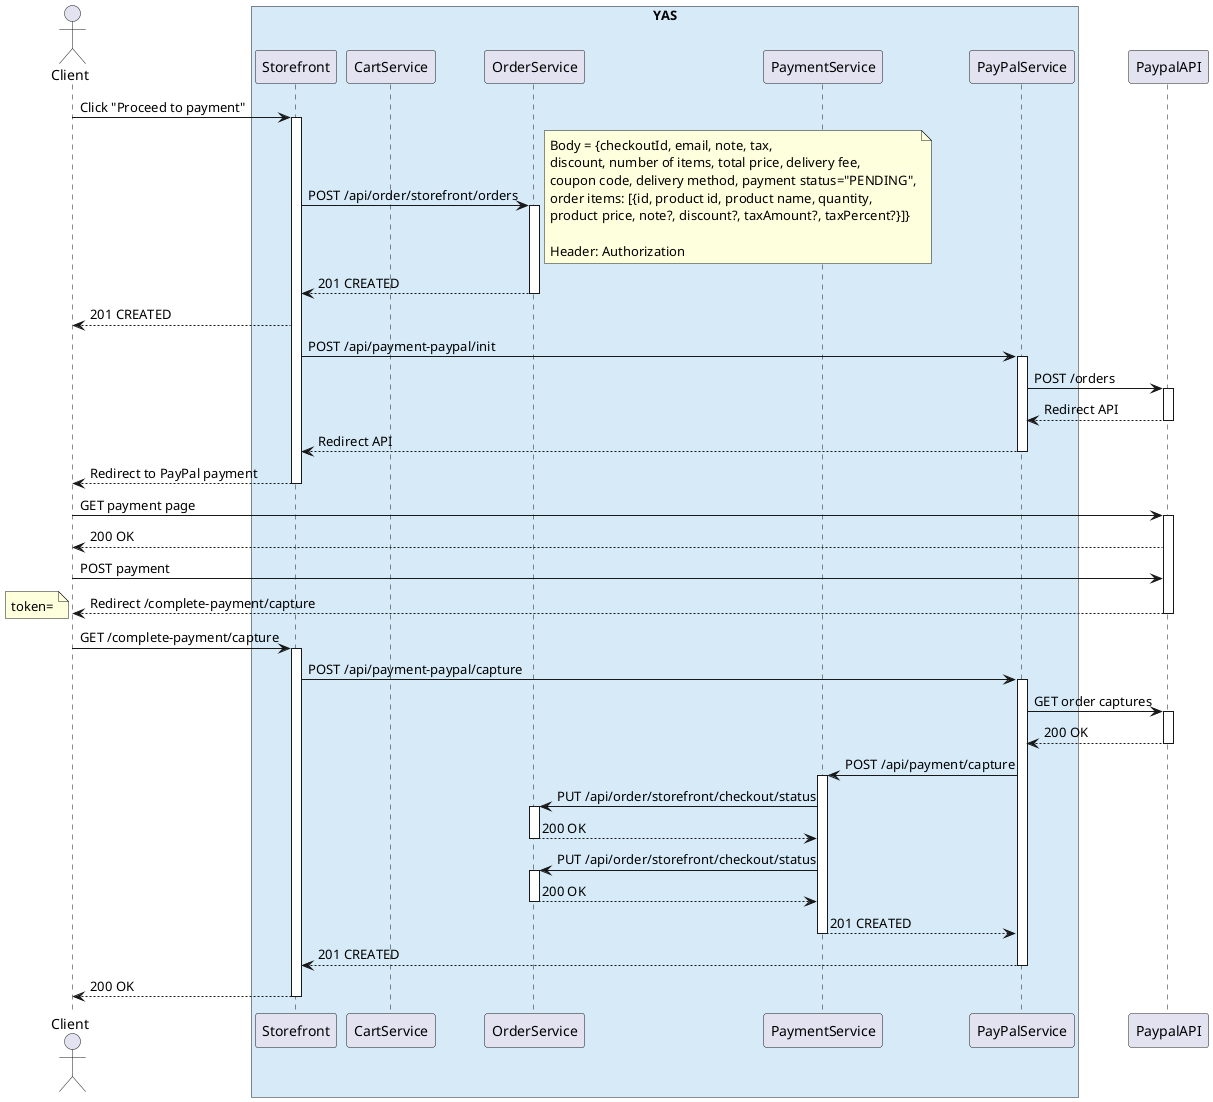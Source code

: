 @startuml Create order flow
actor Client
box "YAS" #D6EAF8
participant Storefront as NextJs
participant CartService as cart
participant OrderService as order
participant PaymentService as payment
participant PayPalService as ppal
end box
participant PaypalAPI as ppAPI

Client -> NextJs: Click "Proceed to payment"
activate NextJs
NextJs -> order: POST /api/order/storefront/orders
note right
    Body = {checkoutId, email, note, tax,
    discount, number of items, total price, delivery fee,
    coupon code, delivery method, payment status="PENDING",
    order items: [{id, product id, product name, quantity,
    product price, note?, discount?, taxAmount?, taxPercent?}]}

    Header: Authorization
end note
activate order
order --> NextJs: 201 CREATED
deactivate order
NextJs --> Client: 201 CREATED
NextJs -> ppal: POST /api/payment-paypal/init
activate ppal
ppal -> ppAPI: POST /orders
activate ppAPI
ppAPI --> ppal: Redirect API
deactivate ppAPI
ppal --> NextJs: Redirect API
deactivate ppal
NextJs --> Client: Redirect to PayPal payment
deactivate NextJs
Client -> ppAPI: GET payment page
activate ppAPI
ppAPI --> Client: 200 OK
Client -> ppAPI: POST payment
ppAPI --> Client: Redirect /complete-payment/capture
note left
token=
end note
deactivate ppAPI
Client -> NextJs: GET /complete-payment/capture
activate NextJs
NextJs -> ppal: POST /api/payment-paypal/capture
activate ppal
ppal -> ppAPI: GET order captures
activate ppAPI
ppAPI --> ppal: 200 OK
deactivate ppAPI
ppal -> payment: POST /api/payment/capture
activate payment
payment -> order: PUT /api/order/storefront/checkout/status
activate order
order --> payment: 200 OK
deactivate order
payment -> order: PUT /api/order/storefront/checkout/status
activate order
order --> payment: 200 OK
deactivate order
payment --> ppal: 201 CREATED
deactivate payment
ppal --> NextJs: 201 CREATED
deactivate ppal
NextJs --> Client: 200 OK
deactivate NextJs
@enduml
